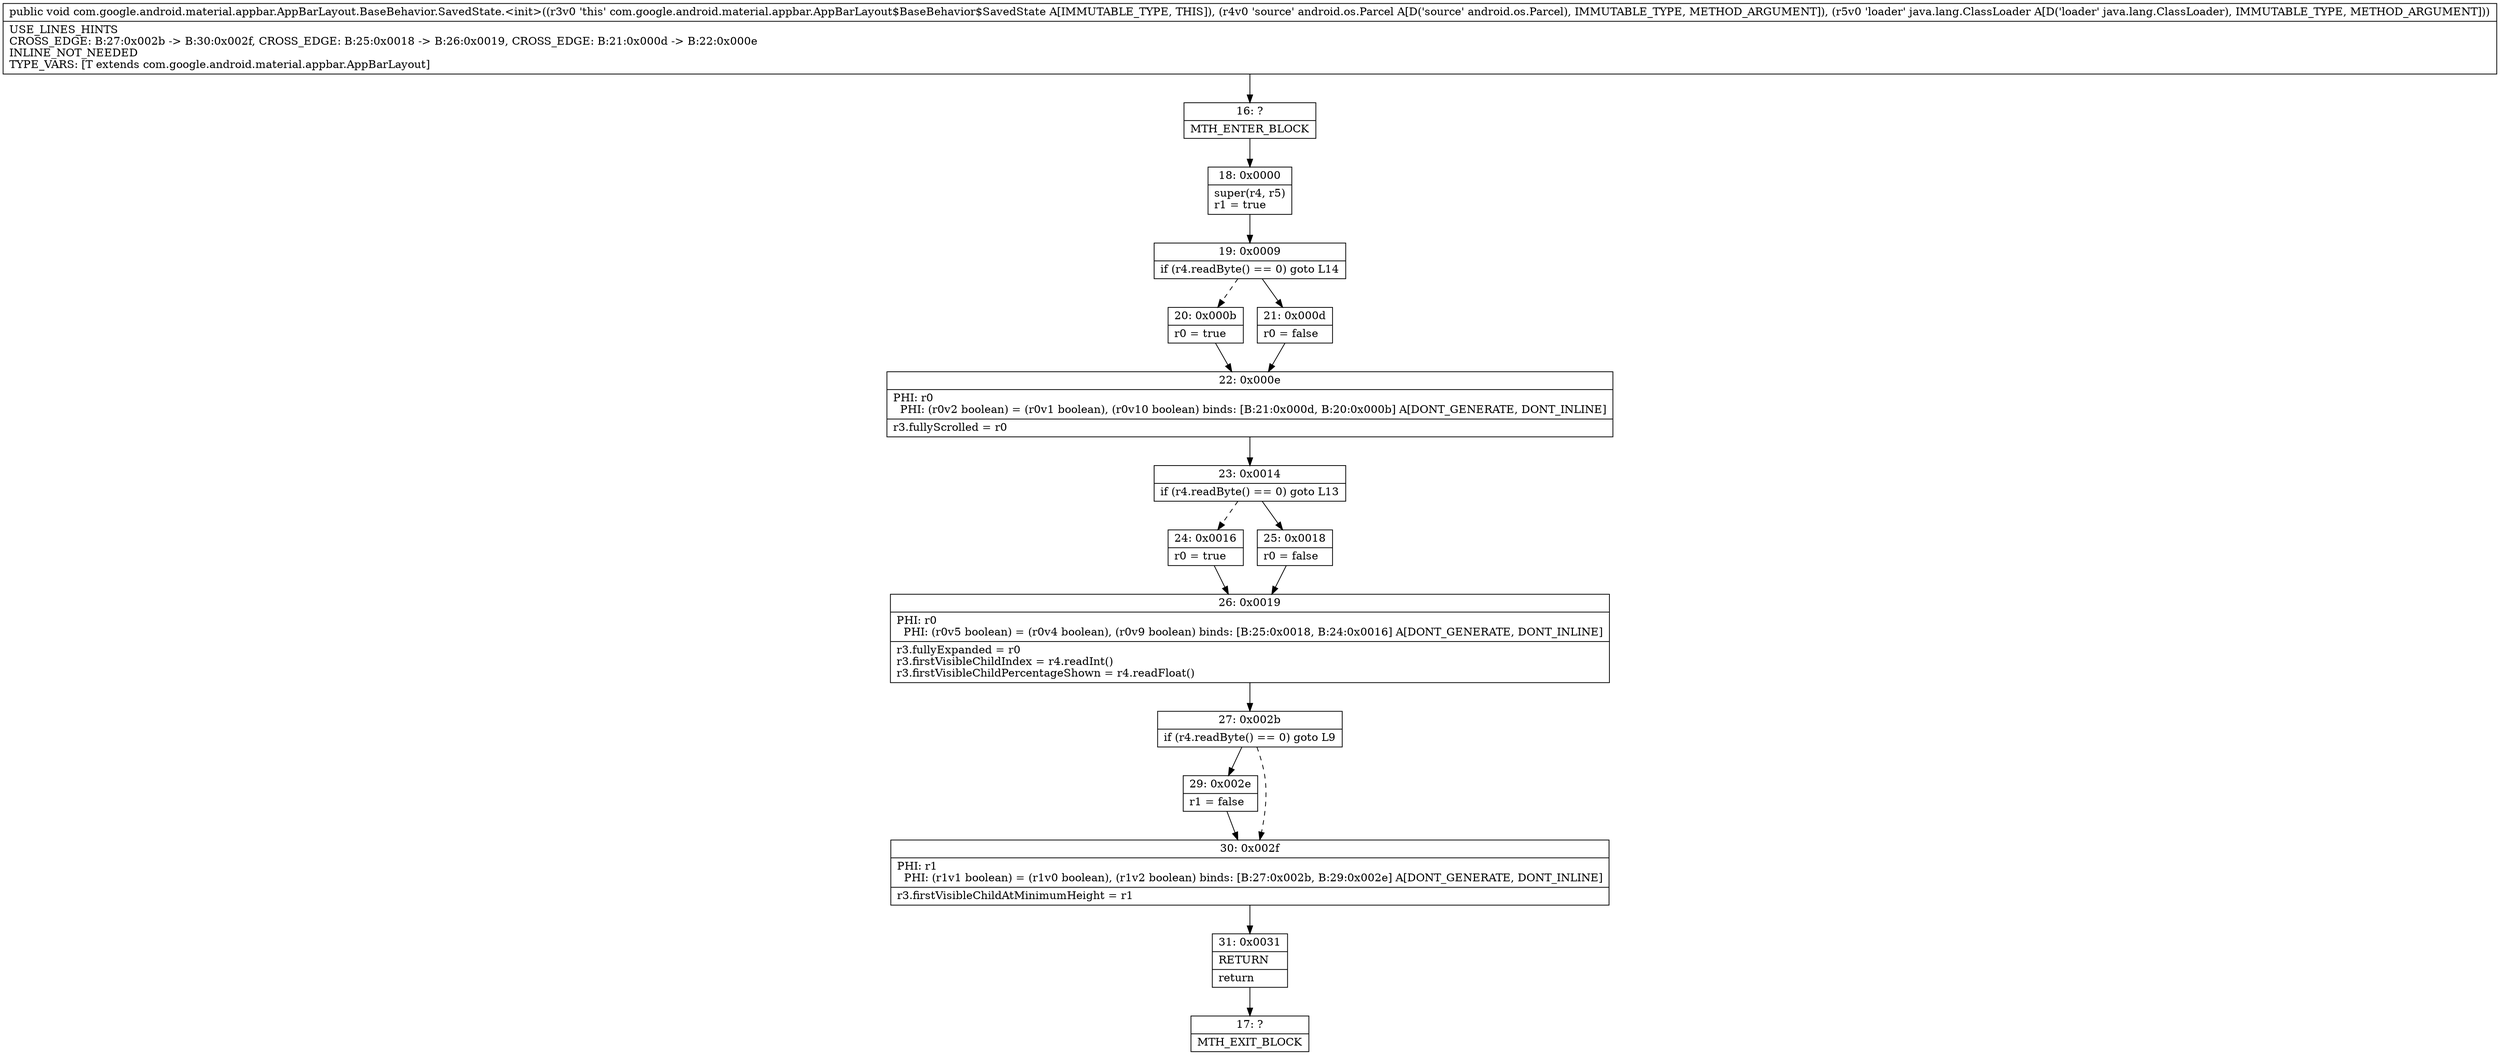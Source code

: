 digraph "CFG forcom.google.android.material.appbar.AppBarLayout.BaseBehavior.SavedState.\<init\>(Landroid\/os\/Parcel;Ljava\/lang\/ClassLoader;)V" {
Node_16 [shape=record,label="{16\:\ ?|MTH_ENTER_BLOCK\l}"];
Node_18 [shape=record,label="{18\:\ 0x0000|super(r4, r5)\lr1 = true\l}"];
Node_19 [shape=record,label="{19\:\ 0x0009|if (r4.readByte() == 0) goto L14\l}"];
Node_20 [shape=record,label="{20\:\ 0x000b|r0 = true\l}"];
Node_22 [shape=record,label="{22\:\ 0x000e|PHI: r0 \l  PHI: (r0v2 boolean) = (r0v1 boolean), (r0v10 boolean) binds: [B:21:0x000d, B:20:0x000b] A[DONT_GENERATE, DONT_INLINE]\l|r3.fullyScrolled = r0\l}"];
Node_23 [shape=record,label="{23\:\ 0x0014|if (r4.readByte() == 0) goto L13\l}"];
Node_24 [shape=record,label="{24\:\ 0x0016|r0 = true\l}"];
Node_26 [shape=record,label="{26\:\ 0x0019|PHI: r0 \l  PHI: (r0v5 boolean) = (r0v4 boolean), (r0v9 boolean) binds: [B:25:0x0018, B:24:0x0016] A[DONT_GENERATE, DONT_INLINE]\l|r3.fullyExpanded = r0\lr3.firstVisibleChildIndex = r4.readInt()\lr3.firstVisibleChildPercentageShown = r4.readFloat()\l}"];
Node_27 [shape=record,label="{27\:\ 0x002b|if (r4.readByte() == 0) goto L9\l}"];
Node_29 [shape=record,label="{29\:\ 0x002e|r1 = false\l}"];
Node_30 [shape=record,label="{30\:\ 0x002f|PHI: r1 \l  PHI: (r1v1 boolean) = (r1v0 boolean), (r1v2 boolean) binds: [B:27:0x002b, B:29:0x002e] A[DONT_GENERATE, DONT_INLINE]\l|r3.firstVisibleChildAtMinimumHeight = r1\l}"];
Node_31 [shape=record,label="{31\:\ 0x0031|RETURN\l|return\l}"];
Node_17 [shape=record,label="{17\:\ ?|MTH_EXIT_BLOCK\l}"];
Node_25 [shape=record,label="{25\:\ 0x0018|r0 = false\l}"];
Node_21 [shape=record,label="{21\:\ 0x000d|r0 = false\l}"];
MethodNode[shape=record,label="{public void com.google.android.material.appbar.AppBarLayout.BaseBehavior.SavedState.\<init\>((r3v0 'this' com.google.android.material.appbar.AppBarLayout$BaseBehavior$SavedState A[IMMUTABLE_TYPE, THIS]), (r4v0 'source' android.os.Parcel A[D('source' android.os.Parcel), IMMUTABLE_TYPE, METHOD_ARGUMENT]), (r5v0 'loader' java.lang.ClassLoader A[D('loader' java.lang.ClassLoader), IMMUTABLE_TYPE, METHOD_ARGUMENT]))  | USE_LINES_HINTS\lCROSS_EDGE: B:27:0x002b \-\> B:30:0x002f, CROSS_EDGE: B:25:0x0018 \-\> B:26:0x0019, CROSS_EDGE: B:21:0x000d \-\> B:22:0x000e\lINLINE_NOT_NEEDED\lTYPE_VARS: [T extends com.google.android.material.appbar.AppBarLayout]\l}"];
MethodNode -> Node_16;Node_16 -> Node_18;
Node_18 -> Node_19;
Node_19 -> Node_20[style=dashed];
Node_19 -> Node_21;
Node_20 -> Node_22;
Node_22 -> Node_23;
Node_23 -> Node_24[style=dashed];
Node_23 -> Node_25;
Node_24 -> Node_26;
Node_26 -> Node_27;
Node_27 -> Node_29;
Node_27 -> Node_30[style=dashed];
Node_29 -> Node_30;
Node_30 -> Node_31;
Node_31 -> Node_17;
Node_25 -> Node_26;
Node_21 -> Node_22;
}

